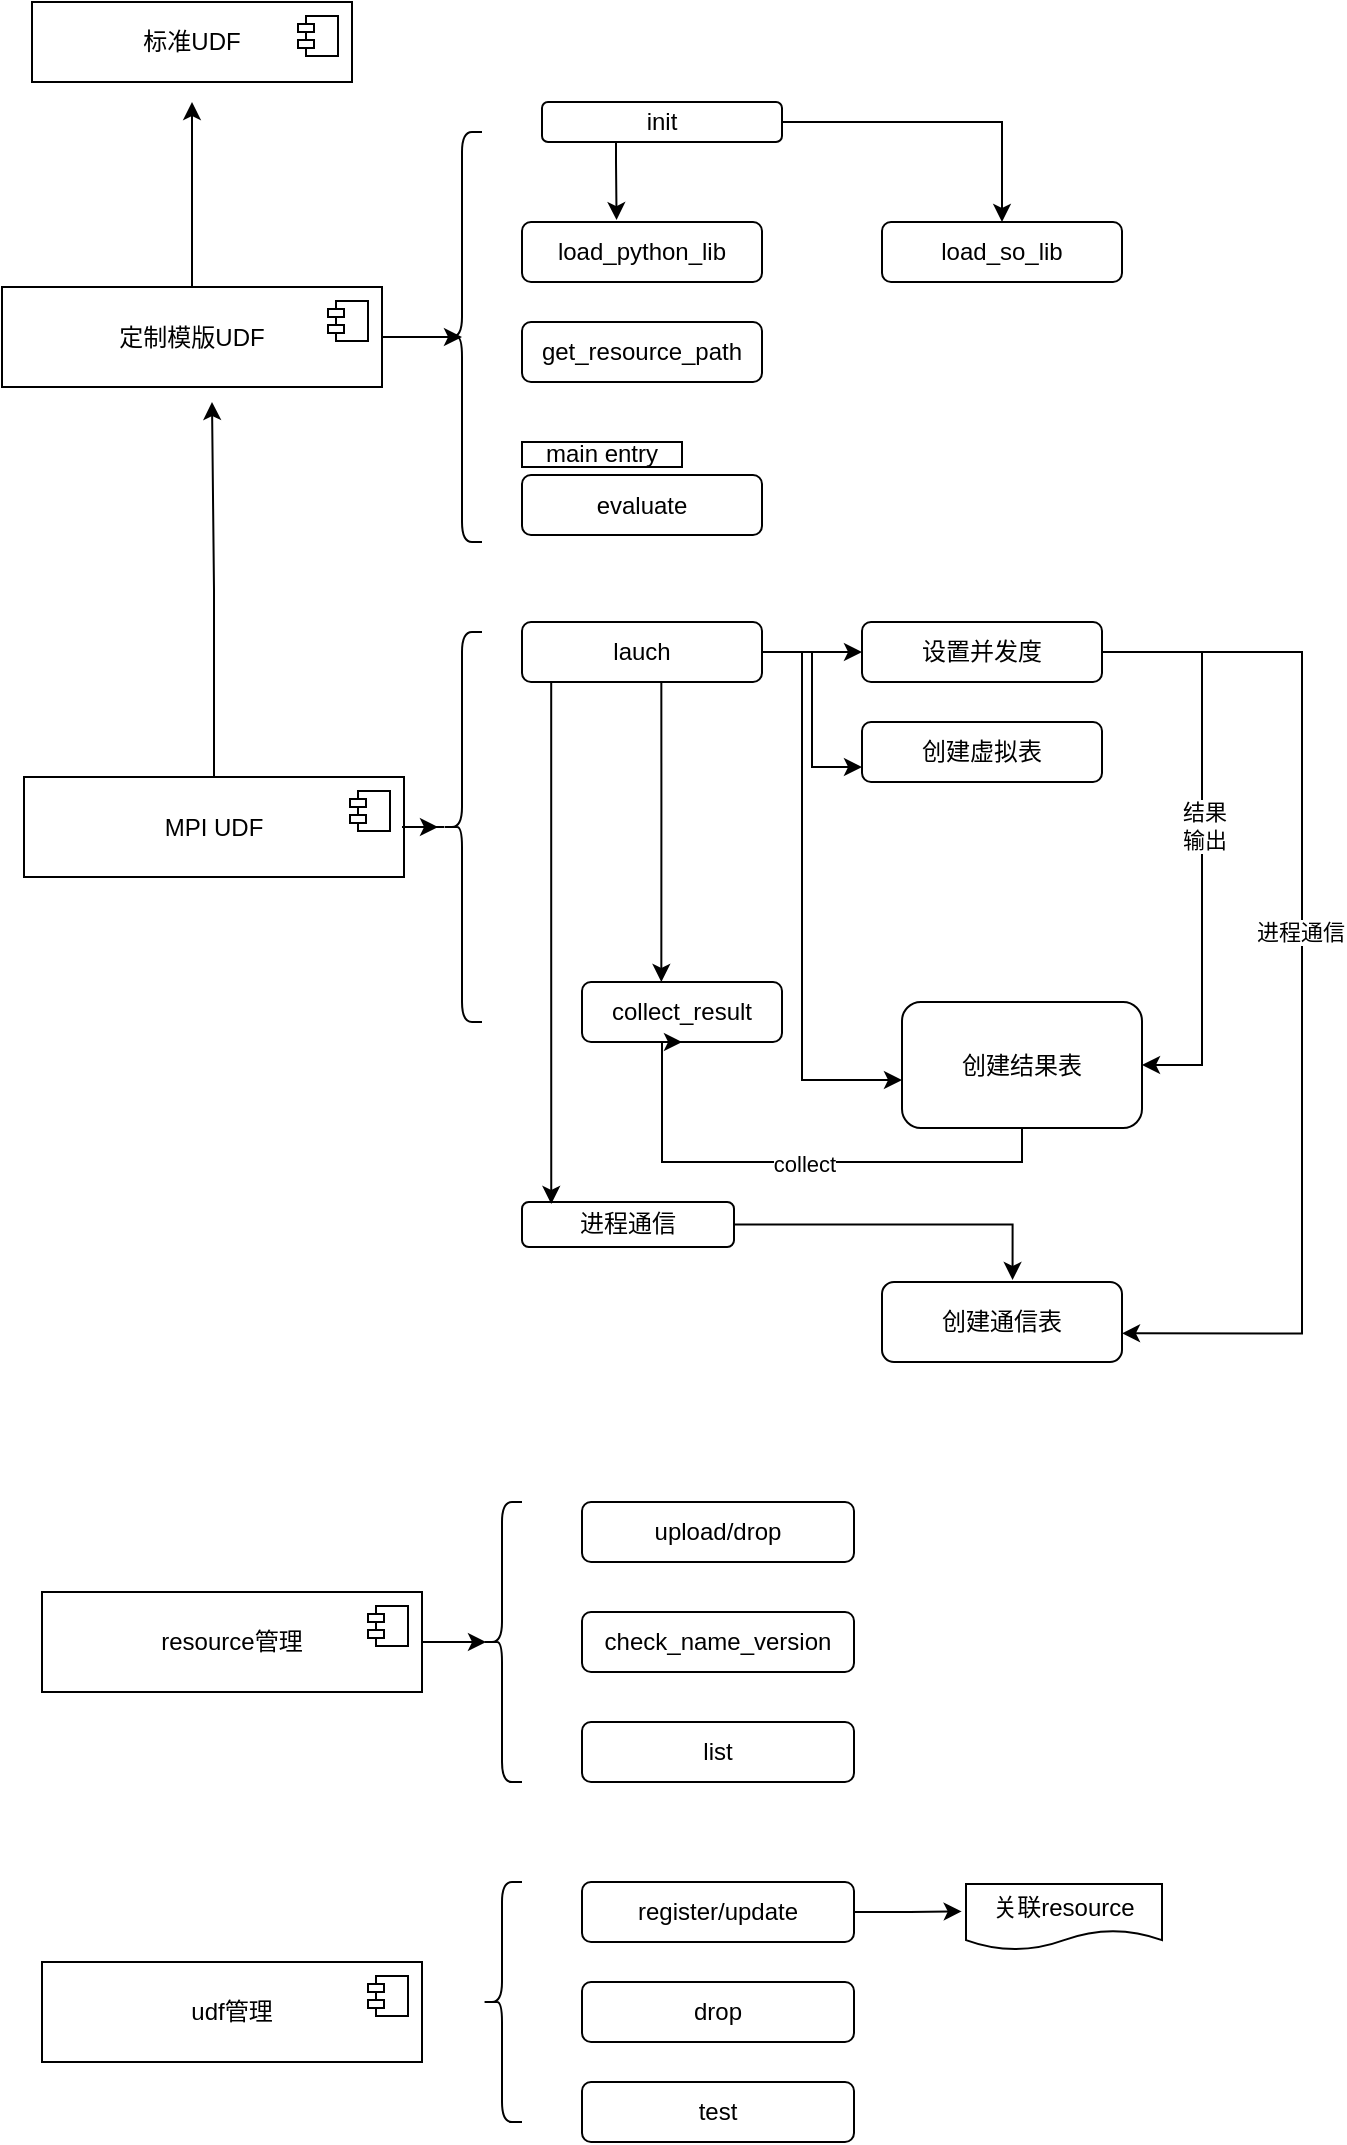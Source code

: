 <mxfile version="22.1.5" type="github">
  <diagram name="第 1 页" id="MGVjdiLKlr5EgmLaFs3f">
    <mxGraphModel dx="1010" dy="705" grid="1" gridSize="10" guides="1" tooltips="1" connect="1" arrows="1" fold="1" page="1" pageScale="1" pageWidth="827" pageHeight="1169" math="0" shadow="0">
      <root>
        <mxCell id="0" />
        <mxCell id="1" parent="0" />
        <mxCell id="xxNqEWwu6PqU0CJcilKH-5" value="标准UDF" style="html=1;dropTarget=0;whiteSpace=wrap;" vertex="1" parent="1">
          <mxGeometry x="145" y="180" width="160" height="40" as="geometry" />
        </mxCell>
        <mxCell id="xxNqEWwu6PqU0CJcilKH-6" value="" style="shape=module;jettyWidth=8;jettyHeight=4;" vertex="1" parent="xxNqEWwu6PqU0CJcilKH-5">
          <mxGeometry x="1" width="20" height="20" relative="1" as="geometry">
            <mxPoint x="-27" y="7" as="offset" />
          </mxGeometry>
        </mxCell>
        <mxCell id="xxNqEWwu6PqU0CJcilKH-9" style="edgeStyle=orthogonalEdgeStyle;rounded=0;orthogonalLoop=1;jettySize=auto;html=1;" edge="1" parent="1" source="xxNqEWwu6PqU0CJcilKH-7">
          <mxGeometry relative="1" as="geometry">
            <mxPoint x="225" y="230" as="targetPoint" />
          </mxGeometry>
        </mxCell>
        <mxCell id="xxNqEWwu6PqU0CJcilKH-7" value="定制模版UDF" style="html=1;dropTarget=0;whiteSpace=wrap;" vertex="1" parent="1">
          <mxGeometry x="130" y="322.5" width="190" height="50" as="geometry" />
        </mxCell>
        <mxCell id="xxNqEWwu6PqU0CJcilKH-8" value="" style="shape=module;jettyWidth=8;jettyHeight=4;" vertex="1" parent="xxNqEWwu6PqU0CJcilKH-7">
          <mxGeometry x="1" width="20" height="20" relative="1" as="geometry">
            <mxPoint x="-27" y="7" as="offset" />
          </mxGeometry>
        </mxCell>
        <mxCell id="xxNqEWwu6PqU0CJcilKH-10" value="" style="shape=curlyBracket;whiteSpace=wrap;html=1;rounded=1;labelPosition=left;verticalLabelPosition=middle;align=right;verticalAlign=middle;" vertex="1" parent="1">
          <mxGeometry x="350" y="245" width="20" height="205" as="geometry" />
        </mxCell>
        <mxCell id="xxNqEWwu6PqU0CJcilKH-11" style="edgeStyle=orthogonalEdgeStyle;rounded=0;orthogonalLoop=1;jettySize=auto;html=1;exitX=1;exitY=0.5;exitDx=0;exitDy=0;entryX=0.5;entryY=0.5;entryDx=0;entryDy=0;entryPerimeter=0;" edge="1" parent="1" source="xxNqEWwu6PqU0CJcilKH-7" target="xxNqEWwu6PqU0CJcilKH-10">
          <mxGeometry relative="1" as="geometry" />
        </mxCell>
        <mxCell id="xxNqEWwu6PqU0CJcilKH-20" style="edgeStyle=orthogonalEdgeStyle;rounded=0;orthogonalLoop=1;jettySize=auto;html=1;" edge="1" parent="1" source="xxNqEWwu6PqU0CJcilKH-12" target="xxNqEWwu6PqU0CJcilKH-19">
          <mxGeometry relative="1" as="geometry" />
        </mxCell>
        <mxCell id="xxNqEWwu6PqU0CJcilKH-12" value="init" style="rounded=1;whiteSpace=wrap;html=1;" vertex="1" parent="1">
          <mxGeometry x="400" y="230" width="120" height="20" as="geometry" />
        </mxCell>
        <mxCell id="xxNqEWwu6PqU0CJcilKH-13" value="get_resource_path" style="rounded=1;whiteSpace=wrap;html=1;" vertex="1" parent="1">
          <mxGeometry x="390" y="340" width="120" height="30" as="geometry" />
        </mxCell>
        <mxCell id="xxNqEWwu6PqU0CJcilKH-14" value="load_python_lib" style="rounded=1;whiteSpace=wrap;html=1;" vertex="1" parent="1">
          <mxGeometry x="390" y="290" width="120" height="30" as="geometry" />
        </mxCell>
        <mxCell id="xxNqEWwu6PqU0CJcilKH-15" style="edgeStyle=orthogonalEdgeStyle;rounded=0;orthogonalLoop=1;jettySize=auto;html=1;entryX=0.394;entryY=-0.033;entryDx=0;entryDy=0;entryPerimeter=0;" edge="1" parent="1" source="xxNqEWwu6PqU0CJcilKH-12" target="xxNqEWwu6PqU0CJcilKH-14">
          <mxGeometry relative="1" as="geometry">
            <Array as="points">
              <mxPoint x="437" y="260" />
              <mxPoint x="437" y="260" />
            </Array>
          </mxGeometry>
        </mxCell>
        <mxCell id="xxNqEWwu6PqU0CJcilKH-17" value="evaluate" style="rounded=1;whiteSpace=wrap;html=1;" vertex="1" parent="1">
          <mxGeometry x="390" y="416.5" width="120" height="30" as="geometry" />
        </mxCell>
        <mxCell id="xxNqEWwu6PqU0CJcilKH-19" value="load_so_lib" style="rounded=1;whiteSpace=wrap;html=1;" vertex="1" parent="1">
          <mxGeometry x="570" y="290" width="120" height="30" as="geometry" />
        </mxCell>
        <mxCell id="xxNqEWwu6PqU0CJcilKH-22" value="main entry" style="rounded=0;whiteSpace=wrap;html=1;" vertex="1" parent="1">
          <mxGeometry x="390" y="400" width="80" height="12.5" as="geometry" />
        </mxCell>
        <mxCell id="xxNqEWwu6PqU0CJcilKH-23" value="resource管理" style="html=1;dropTarget=0;whiteSpace=wrap;" vertex="1" parent="1">
          <mxGeometry x="150" y="975" width="190" height="50" as="geometry" />
        </mxCell>
        <mxCell id="xxNqEWwu6PqU0CJcilKH-24" value="" style="shape=module;jettyWidth=8;jettyHeight=4;" vertex="1" parent="xxNqEWwu6PqU0CJcilKH-23">
          <mxGeometry x="1" width="20" height="20" relative="1" as="geometry">
            <mxPoint x="-27" y="7" as="offset" />
          </mxGeometry>
        </mxCell>
        <mxCell id="xxNqEWwu6PqU0CJcilKH-25" value="" style="shape=curlyBracket;whiteSpace=wrap;html=1;rounded=1;labelPosition=left;verticalLabelPosition=middle;align=right;verticalAlign=middle;" vertex="1" parent="1">
          <mxGeometry x="370" y="930" width="20" height="140" as="geometry" />
        </mxCell>
        <mxCell id="xxNqEWwu6PqU0CJcilKH-26" value="upload/drop" style="rounded=1;whiteSpace=wrap;html=1;" vertex="1" parent="1">
          <mxGeometry x="420" y="930" width="136" height="30" as="geometry" />
        </mxCell>
        <mxCell id="xxNqEWwu6PqU0CJcilKH-27" value="check_name_version" style="rounded=1;whiteSpace=wrap;html=1;" vertex="1" parent="1">
          <mxGeometry x="420" y="985" width="136" height="30" as="geometry" />
        </mxCell>
        <mxCell id="xxNqEWwu6PqU0CJcilKH-28" style="edgeStyle=orthogonalEdgeStyle;rounded=0;orthogonalLoop=1;jettySize=auto;html=1;entryX=0.1;entryY=0.5;entryDx=0;entryDy=0;entryPerimeter=0;" edge="1" parent="1" source="xxNqEWwu6PqU0CJcilKH-23" target="xxNqEWwu6PqU0CJcilKH-25">
          <mxGeometry relative="1" as="geometry" />
        </mxCell>
        <mxCell id="xxNqEWwu6PqU0CJcilKH-29" value="udf管理" style="html=1;dropTarget=0;whiteSpace=wrap;" vertex="1" parent="1">
          <mxGeometry x="150" y="1160" width="190" height="50" as="geometry" />
        </mxCell>
        <mxCell id="xxNqEWwu6PqU0CJcilKH-30" value="" style="shape=module;jettyWidth=8;jettyHeight=4;" vertex="1" parent="xxNqEWwu6PqU0CJcilKH-29">
          <mxGeometry x="1" width="20" height="20" relative="1" as="geometry">
            <mxPoint x="-27" y="7" as="offset" />
          </mxGeometry>
        </mxCell>
        <mxCell id="xxNqEWwu6PqU0CJcilKH-31" value="" style="shape=curlyBracket;whiteSpace=wrap;html=1;rounded=1;labelPosition=left;verticalLabelPosition=middle;align=right;verticalAlign=middle;" vertex="1" parent="1">
          <mxGeometry x="370" y="1120" width="20" height="120" as="geometry" />
        </mxCell>
        <mxCell id="xxNqEWwu6PqU0CJcilKH-32" value="register/update" style="rounded=1;whiteSpace=wrap;html=1;" vertex="1" parent="1">
          <mxGeometry x="420" y="1120" width="136" height="30" as="geometry" />
        </mxCell>
        <mxCell id="xxNqEWwu6PqU0CJcilKH-33" value="test" style="rounded=1;whiteSpace=wrap;html=1;" vertex="1" parent="1">
          <mxGeometry x="420" y="1220" width="136" height="30" as="geometry" />
        </mxCell>
        <mxCell id="xxNqEWwu6PqU0CJcilKH-34" value="drop" style="rounded=1;whiteSpace=wrap;html=1;" vertex="1" parent="1">
          <mxGeometry x="420" y="1170" width="136" height="30" as="geometry" />
        </mxCell>
        <mxCell id="xxNqEWwu6PqU0CJcilKH-35" value="关联resource" style="shape=document;whiteSpace=wrap;html=1;boundedLbl=1;" vertex="1" parent="1">
          <mxGeometry x="612" y="1121" width="98" height="33" as="geometry" />
        </mxCell>
        <mxCell id="xxNqEWwu6PqU0CJcilKH-36" style="edgeStyle=orthogonalEdgeStyle;rounded=0;orthogonalLoop=1;jettySize=auto;html=1;entryX=-0.022;entryY=0.415;entryDx=0;entryDy=0;entryPerimeter=0;" edge="1" parent="1" source="xxNqEWwu6PqU0CJcilKH-32" target="xxNqEWwu6PqU0CJcilKH-35">
          <mxGeometry relative="1" as="geometry" />
        </mxCell>
        <mxCell id="xxNqEWwu6PqU0CJcilKH-37" value="list" style="rounded=1;whiteSpace=wrap;html=1;" vertex="1" parent="1">
          <mxGeometry x="420" y="1040" width="136" height="30" as="geometry" />
        </mxCell>
        <mxCell id="xxNqEWwu6PqU0CJcilKH-40" style="edgeStyle=orthogonalEdgeStyle;rounded=0;orthogonalLoop=1;jettySize=auto;html=1;" edge="1" parent="1" source="xxNqEWwu6PqU0CJcilKH-38">
          <mxGeometry relative="1" as="geometry">
            <mxPoint x="235" y="380" as="targetPoint" />
          </mxGeometry>
        </mxCell>
        <mxCell id="xxNqEWwu6PqU0CJcilKH-38" value="MPI UDF" style="html=1;dropTarget=0;whiteSpace=wrap;" vertex="1" parent="1">
          <mxGeometry x="141" y="567.5" width="190" height="50" as="geometry" />
        </mxCell>
        <mxCell id="xxNqEWwu6PqU0CJcilKH-39" value="" style="shape=module;jettyWidth=8;jettyHeight=4;" vertex="1" parent="xxNqEWwu6PqU0CJcilKH-38">
          <mxGeometry x="1" width="20" height="20" relative="1" as="geometry">
            <mxPoint x="-27" y="7" as="offset" />
          </mxGeometry>
        </mxCell>
        <mxCell id="xxNqEWwu6PqU0CJcilKH-45" style="edgeStyle=orthogonalEdgeStyle;rounded=0;orthogonalLoop=1;jettySize=auto;html=1;entryX=0;entryY=0.5;entryDx=0;entryDy=0;" edge="1" parent="1" source="xxNqEWwu6PqU0CJcilKH-41" target="xxNqEWwu6PqU0CJcilKH-42">
          <mxGeometry relative="1" as="geometry" />
        </mxCell>
        <mxCell id="xxNqEWwu6PqU0CJcilKH-46" style="edgeStyle=orthogonalEdgeStyle;rounded=0;orthogonalLoop=1;jettySize=auto;html=1;entryX=0;entryY=0.75;entryDx=0;entryDy=0;" edge="1" parent="1" source="xxNqEWwu6PqU0CJcilKH-41" target="xxNqEWwu6PqU0CJcilKH-43">
          <mxGeometry relative="1" as="geometry" />
        </mxCell>
        <mxCell id="xxNqEWwu6PqU0CJcilKH-50" style="edgeStyle=orthogonalEdgeStyle;rounded=0;orthogonalLoop=1;jettySize=auto;html=1;" edge="1" parent="1">
          <mxGeometry relative="1" as="geometry">
            <mxPoint x="459.67" y="520" as="sourcePoint" />
            <mxPoint x="459.67" y="670" as="targetPoint" />
            <Array as="points">
              <mxPoint x="459.67" y="580" />
              <mxPoint x="459.67" y="580" />
            </Array>
          </mxGeometry>
        </mxCell>
        <mxCell id="xxNqEWwu6PqU0CJcilKH-41" value="lauch" style="rounded=1;whiteSpace=wrap;html=1;" vertex="1" parent="1">
          <mxGeometry x="390" y="490" width="120" height="30" as="geometry" />
        </mxCell>
        <mxCell id="xxNqEWwu6PqU0CJcilKH-57" style="edgeStyle=orthogonalEdgeStyle;rounded=0;orthogonalLoop=1;jettySize=auto;html=1;entryX=1;entryY=0.5;entryDx=0;entryDy=0;" edge="1" parent="1" source="xxNqEWwu6PqU0CJcilKH-42" target="xxNqEWwu6PqU0CJcilKH-49">
          <mxGeometry relative="1" as="geometry">
            <Array as="points">
              <mxPoint x="730" y="505" />
              <mxPoint x="730" y="712" />
            </Array>
          </mxGeometry>
        </mxCell>
        <mxCell id="xxNqEWwu6PqU0CJcilKH-58" value="结果&lt;br&gt;输出" style="edgeLabel;html=1;align=center;verticalAlign=middle;resizable=0;points=[];" vertex="1" connectable="0" parent="xxNqEWwu6PqU0CJcilKH-57">
          <mxGeometry x="-0.045" y="1" relative="1" as="geometry">
            <mxPoint as="offset" />
          </mxGeometry>
        </mxCell>
        <mxCell id="xxNqEWwu6PqU0CJcilKH-42" value="设置并发度" style="rounded=1;whiteSpace=wrap;html=1;" vertex="1" parent="1">
          <mxGeometry x="560" y="490" width="120" height="30" as="geometry" />
        </mxCell>
        <mxCell id="xxNqEWwu6PqU0CJcilKH-43" value="创建虚拟表" style="rounded=1;whiteSpace=wrap;html=1;" vertex="1" parent="1">
          <mxGeometry x="560" y="540" width="120" height="30" as="geometry" />
        </mxCell>
        <mxCell id="xxNqEWwu6PqU0CJcilKH-44" value="" style="shape=curlyBracket;whiteSpace=wrap;html=1;rounded=1;labelPosition=left;verticalLabelPosition=middle;align=right;verticalAlign=middle;" vertex="1" parent="1">
          <mxGeometry x="350" y="495" width="20" height="195" as="geometry" />
        </mxCell>
        <mxCell id="xxNqEWwu6PqU0CJcilKH-47" style="edgeStyle=orthogonalEdgeStyle;rounded=0;orthogonalLoop=1;jettySize=auto;html=1;entryX=-0.1;entryY=0.5;entryDx=0;entryDy=0;entryPerimeter=0;" edge="1" parent="1" source="xxNqEWwu6PqU0CJcilKH-38" target="xxNqEWwu6PqU0CJcilKH-44">
          <mxGeometry relative="1" as="geometry" />
        </mxCell>
        <mxCell id="xxNqEWwu6PqU0CJcilKH-48" value="collect_result" style="rounded=1;whiteSpace=wrap;html=1;" vertex="1" parent="1">
          <mxGeometry x="420" y="670" width="100" height="30" as="geometry" />
        </mxCell>
        <mxCell id="xxNqEWwu6PqU0CJcilKH-56" style="edgeStyle=orthogonalEdgeStyle;rounded=0;orthogonalLoop=1;jettySize=auto;html=1;entryX=0.5;entryY=1;entryDx=0;entryDy=0;" edge="1" parent="1" source="xxNqEWwu6PqU0CJcilKH-49" target="xxNqEWwu6PqU0CJcilKH-48">
          <mxGeometry relative="1" as="geometry">
            <Array as="points">
              <mxPoint x="640" y="760" />
              <mxPoint x="460" y="760" />
            </Array>
          </mxGeometry>
        </mxCell>
        <mxCell id="xxNqEWwu6PqU0CJcilKH-59" value="collect" style="edgeLabel;html=1;align=center;verticalAlign=middle;resizable=0;points=[];" vertex="1" connectable="0" parent="xxNqEWwu6PqU0CJcilKH-56">
          <mxGeometry x="-0.056" y="1" relative="1" as="geometry">
            <mxPoint as="offset" />
          </mxGeometry>
        </mxCell>
        <mxCell id="xxNqEWwu6PqU0CJcilKH-49" value="创建结果表" style="rounded=1;whiteSpace=wrap;html=1;" vertex="1" parent="1">
          <mxGeometry x="580" y="680" width="120" height="63" as="geometry" />
        </mxCell>
        <mxCell id="xxNqEWwu6PqU0CJcilKH-52" style="edgeStyle=orthogonalEdgeStyle;rounded=0;orthogonalLoop=1;jettySize=auto;html=1;exitX=0.5;exitY=1;exitDx=0;exitDy=0;" edge="1" parent="1" source="xxNqEWwu6PqU0CJcilKH-49" target="xxNqEWwu6PqU0CJcilKH-49">
          <mxGeometry relative="1" as="geometry" />
        </mxCell>
        <mxCell id="xxNqEWwu6PqU0CJcilKH-60" style="edgeStyle=orthogonalEdgeStyle;rounded=0;orthogonalLoop=1;jettySize=auto;html=1;entryX=0;entryY=0.619;entryDx=0;entryDy=0;entryPerimeter=0;" edge="1" parent="1" source="xxNqEWwu6PqU0CJcilKH-41" target="xxNqEWwu6PqU0CJcilKH-49">
          <mxGeometry relative="1" as="geometry">
            <Array as="points">
              <mxPoint x="530" y="505" />
              <mxPoint x="530" y="719" />
            </Array>
          </mxGeometry>
        </mxCell>
        <mxCell id="xxNqEWwu6PqU0CJcilKH-62" value="进程通信" style="rounded=1;whiteSpace=wrap;html=1;" vertex="1" parent="1">
          <mxGeometry x="390" y="780" width="106" height="22.5" as="geometry" />
        </mxCell>
        <mxCell id="xxNqEWwu6PqU0CJcilKH-63" style="edgeStyle=orthogonalEdgeStyle;rounded=0;orthogonalLoop=1;jettySize=auto;html=1;entryX=0.138;entryY=0.044;entryDx=0;entryDy=0;entryPerimeter=0;" edge="1" parent="1" source="xxNqEWwu6PqU0CJcilKH-41" target="xxNqEWwu6PqU0CJcilKH-62">
          <mxGeometry relative="1" as="geometry">
            <Array as="points">
              <mxPoint x="405" y="650" />
            </Array>
          </mxGeometry>
        </mxCell>
        <mxCell id="xxNqEWwu6PqU0CJcilKH-64" value="创建通信表" style="rounded=1;whiteSpace=wrap;html=1;" vertex="1" parent="1">
          <mxGeometry x="570" y="820" width="120" height="40" as="geometry" />
        </mxCell>
        <mxCell id="xxNqEWwu6PqU0CJcilKH-65" style="edgeStyle=orthogonalEdgeStyle;rounded=0;orthogonalLoop=1;jettySize=auto;html=1;entryX=0.544;entryY=-0.025;entryDx=0;entryDy=0;entryPerimeter=0;" edge="1" parent="1" source="xxNqEWwu6PqU0CJcilKH-62" target="xxNqEWwu6PqU0CJcilKH-64">
          <mxGeometry relative="1" as="geometry" />
        </mxCell>
        <mxCell id="xxNqEWwu6PqU0CJcilKH-66" style="edgeStyle=orthogonalEdgeStyle;rounded=0;orthogonalLoop=1;jettySize=auto;html=1;entryX=1;entryY=0.642;entryDx=0;entryDy=0;entryPerimeter=0;" edge="1" parent="1" source="xxNqEWwu6PqU0CJcilKH-42" target="xxNqEWwu6PqU0CJcilKH-64">
          <mxGeometry relative="1" as="geometry">
            <Array as="points">
              <mxPoint x="780" y="505" />
              <mxPoint x="780" y="846" />
            </Array>
          </mxGeometry>
        </mxCell>
        <mxCell id="xxNqEWwu6PqU0CJcilKH-67" value="进程通信" style="edgeLabel;html=1;align=center;verticalAlign=middle;resizable=0;points=[];" vertex="1" connectable="0" parent="xxNqEWwu6PqU0CJcilKH-66">
          <mxGeometry x="-0.098" y="-1" relative="1" as="geometry">
            <mxPoint as="offset" />
          </mxGeometry>
        </mxCell>
      </root>
    </mxGraphModel>
  </diagram>
</mxfile>
